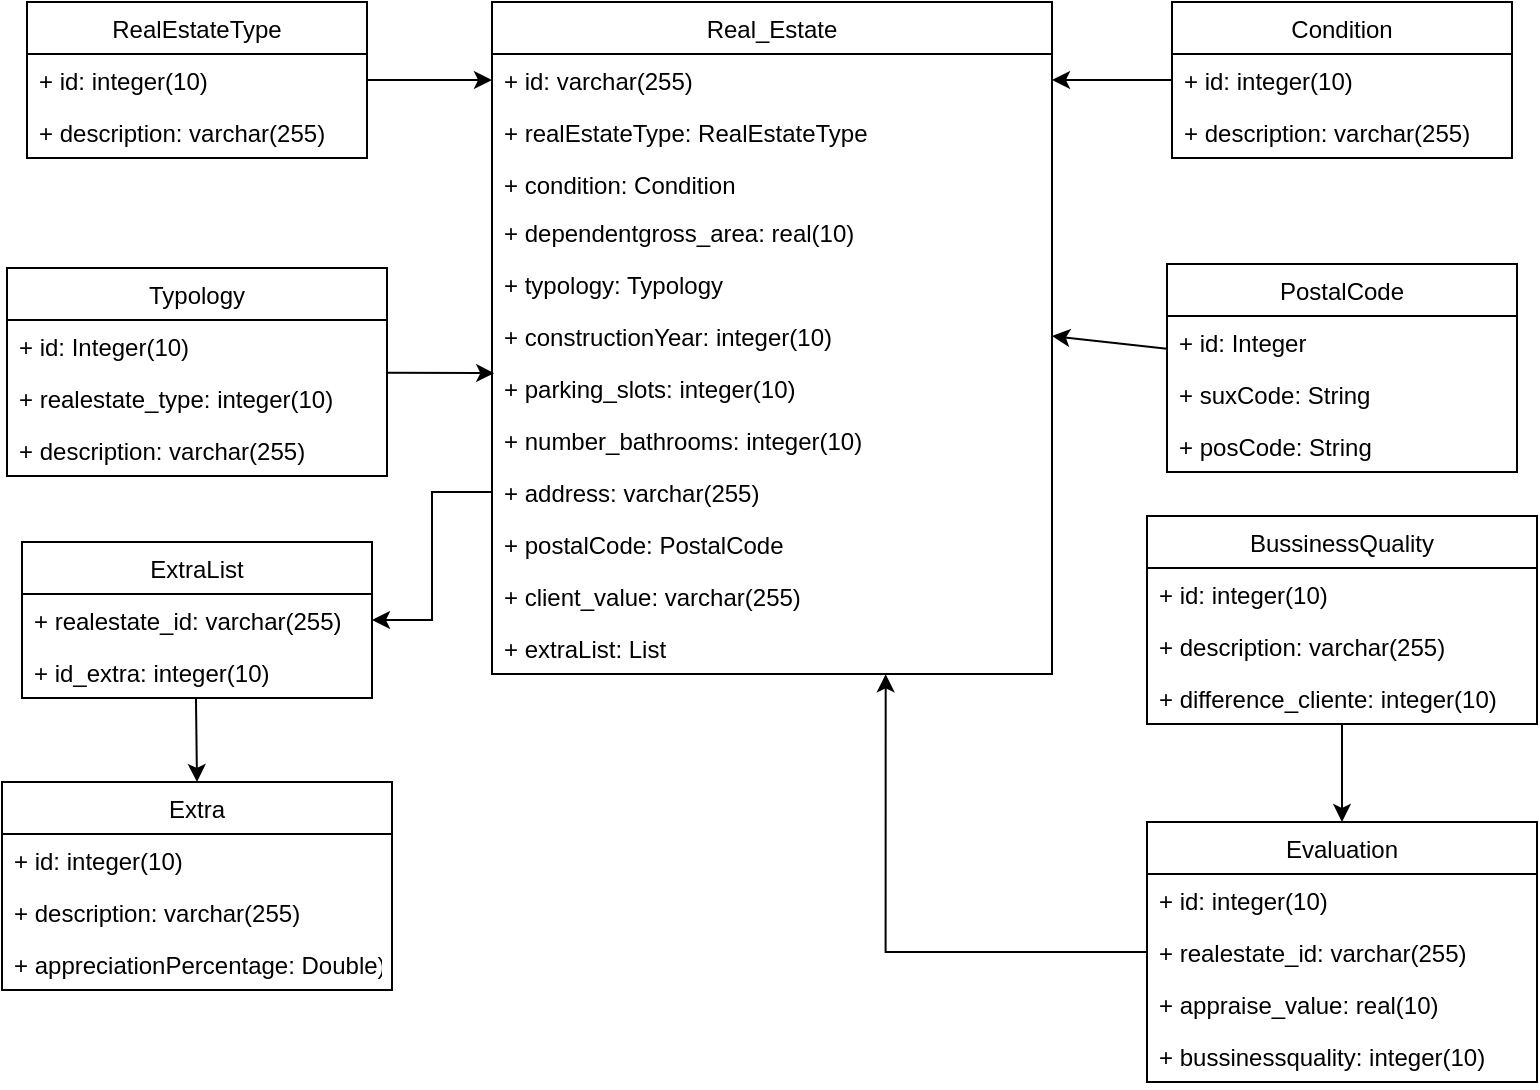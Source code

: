 <mxfile version="20.4.1" type="device"><diagram id="vkvNA5qGH4sG4ru66Nk5" name="Page-1"><mxGraphModel dx="682" dy="504" grid="1" gridSize="10" guides="1" tooltips="1" connect="1" arrows="1" fold="1" page="1" pageScale="1" pageWidth="850" pageHeight="1100" math="0" shadow="0"><root><mxCell id="0"/><mxCell id="1" parent="0"/><mxCell id="FjLEfLruH0mDrfmqtLoM-70" style="rounded=0;orthogonalLoop=1;jettySize=auto;html=1;entryX=0;entryY=0.5;entryDx=0;entryDy=0;" parent="1" source="FjLEfLruH0mDrfmqtLoM-3" target="FjLEfLruH0mDrfmqtLoM-24" edge="1"><mxGeometry relative="1" as="geometry"/></mxCell><mxCell id="FjLEfLruH0mDrfmqtLoM-3" value="RealEstateType" style="swimlane;fontStyle=0;childLayout=stackLayout;horizontal=1;startSize=26;fillColor=none;horizontalStack=0;resizeParent=1;resizeParentMax=0;resizeLast=0;collapsible=1;marginBottom=0;" parent="1" vertex="1"><mxGeometry x="37.5" y="130" width="170" height="78" as="geometry"/></mxCell><mxCell id="FjLEfLruH0mDrfmqtLoM-4" value="+ id: integer(10)" style="text;strokeColor=none;fillColor=none;align=left;verticalAlign=top;spacingLeft=4;spacingRight=4;overflow=hidden;rotatable=0;points=[[0,0.5],[1,0.5]];portConstraint=eastwest;" parent="FjLEfLruH0mDrfmqtLoM-3" vertex="1"><mxGeometry y="26" width="170" height="26" as="geometry"/></mxCell><mxCell id="FjLEfLruH0mDrfmqtLoM-5" value="+ description: varchar(255)" style="text;strokeColor=none;fillColor=none;align=left;verticalAlign=top;spacingLeft=4;spacingRight=4;overflow=hidden;rotatable=0;points=[[0,0.5],[1,0.5]];portConstraint=eastwest;" parent="FjLEfLruH0mDrfmqtLoM-3" vertex="1"><mxGeometry y="52" width="170" height="26" as="geometry"/></mxCell><mxCell id="FjLEfLruH0mDrfmqtLoM-85" style="edgeStyle=none;rounded=0;orthogonalLoop=1;jettySize=auto;html=1;entryX=0.004;entryY=0.137;entryDx=0;entryDy=0;entryPerimeter=0;" parent="1" source="FjLEfLruH0mDrfmqtLoM-11" edge="1"><mxGeometry relative="1" as="geometry"><mxPoint x="271.12" y="315.562" as="targetPoint"/></mxGeometry></mxCell><mxCell id="FjLEfLruH0mDrfmqtLoM-11" value="Typology" style="swimlane;fontStyle=0;childLayout=stackLayout;horizontal=1;startSize=26;fillColor=none;horizontalStack=0;resizeParent=1;resizeParentMax=0;resizeLast=0;collapsible=1;marginBottom=0;" parent="1" vertex="1"><mxGeometry x="27.5" y="263" width="190" height="104" as="geometry"/></mxCell><mxCell id="FjLEfLruH0mDrfmqtLoM-12" value="+ id: Integer(10)" style="text;strokeColor=none;fillColor=none;align=left;verticalAlign=top;spacingLeft=4;spacingRight=4;overflow=hidden;rotatable=0;points=[[0,0.5],[1,0.5]];portConstraint=eastwest;" parent="FjLEfLruH0mDrfmqtLoM-11" vertex="1"><mxGeometry y="26" width="190" height="26" as="geometry"/></mxCell><mxCell id="FjLEfLruH0mDrfmqtLoM-13" value="+ realestate_type: integer(10)" style="text;strokeColor=none;fillColor=none;align=left;verticalAlign=top;spacingLeft=4;spacingRight=4;overflow=hidden;rotatable=0;points=[[0,0.5],[1,0.5]];portConstraint=eastwest;" parent="FjLEfLruH0mDrfmqtLoM-11" vertex="1"><mxGeometry y="52" width="190" height="26" as="geometry"/></mxCell><mxCell id="FjLEfLruH0mDrfmqtLoM-14" value="+ description: varchar(255)" style="text;strokeColor=none;fillColor=none;align=left;verticalAlign=top;spacingLeft=4;spacingRight=4;overflow=hidden;rotatable=0;points=[[0,0.5],[1,0.5]];portConstraint=eastwest;" parent="FjLEfLruH0mDrfmqtLoM-11" vertex="1"><mxGeometry y="78" width="190" height="26" as="geometry"/></mxCell><mxCell id="FjLEfLruH0mDrfmqtLoM-79" style="edgeStyle=orthogonalEdgeStyle;rounded=0;orthogonalLoop=1;jettySize=auto;html=1;exitX=0;exitY=0.5;exitDx=0;exitDy=0;entryX=1;entryY=0.5;entryDx=0;entryDy=0;" parent="1" source="FjLEfLruH0mDrfmqtLoM-63" target="FjLEfLruH0mDrfmqtLoM-16" edge="1"><mxGeometry relative="1" as="geometry"><mxPoint x="310" y="580" as="targetPoint"/></mxGeometry></mxCell><mxCell id="FjLEfLruH0mDrfmqtLoM-15" value="ExtraList" style="swimlane;fontStyle=0;childLayout=stackLayout;horizontal=1;startSize=26;fillColor=none;horizontalStack=0;resizeParent=1;resizeParentMax=0;resizeLast=0;collapsible=1;marginBottom=0;" parent="1" vertex="1"><mxGeometry x="35" y="400" width="175" height="78" as="geometry"/></mxCell><mxCell id="FjLEfLruH0mDrfmqtLoM-16" value="+ realestate_id: varchar(255)" style="text;strokeColor=none;fillColor=none;align=left;verticalAlign=top;spacingLeft=4;spacingRight=4;overflow=hidden;rotatable=0;points=[[0,0.5],[1,0.5]];portConstraint=eastwest;" parent="FjLEfLruH0mDrfmqtLoM-15" vertex="1"><mxGeometry y="26" width="175" height="26" as="geometry"/></mxCell><mxCell id="FjLEfLruH0mDrfmqtLoM-17" value="+ id_extra: integer(10)" style="text;strokeColor=none;fillColor=none;align=left;verticalAlign=top;spacingLeft=4;spacingRight=4;overflow=hidden;rotatable=0;points=[[0,0.5],[1,0.5]];portConstraint=eastwest;" parent="FjLEfLruH0mDrfmqtLoM-15" vertex="1"><mxGeometry y="52" width="175" height="26" as="geometry"/></mxCell><mxCell id="FjLEfLruH0mDrfmqtLoM-19" value="Extra" style="swimlane;fontStyle=0;childLayout=stackLayout;horizontal=1;startSize=26;fillColor=none;horizontalStack=0;resizeParent=1;resizeParentMax=0;resizeLast=0;collapsible=1;marginBottom=0;" parent="1" vertex="1"><mxGeometry x="25" y="520" width="195" height="104" as="geometry"/></mxCell><mxCell id="FjLEfLruH0mDrfmqtLoM-20" value="+ id: integer(10)" style="text;strokeColor=none;fillColor=none;align=left;verticalAlign=top;spacingLeft=4;spacingRight=4;overflow=hidden;rotatable=0;points=[[0,0.5],[1,0.5]];portConstraint=eastwest;" parent="FjLEfLruH0mDrfmqtLoM-19" vertex="1"><mxGeometry y="26" width="195" height="26" as="geometry"/></mxCell><mxCell id="FjLEfLruH0mDrfmqtLoM-21" value="+ description: varchar(255)" style="text;strokeColor=none;fillColor=none;align=left;verticalAlign=top;spacingLeft=4;spacingRight=4;overflow=hidden;rotatable=0;points=[[0,0.5],[1,0.5]];portConstraint=eastwest;" parent="FjLEfLruH0mDrfmqtLoM-19" vertex="1"><mxGeometry y="52" width="195" height="26" as="geometry"/></mxCell><mxCell id="FjLEfLruH0mDrfmqtLoM-22" value="+ appreciationPercentage: Double)" style="text;strokeColor=none;fillColor=none;align=left;verticalAlign=top;spacingLeft=4;spacingRight=4;overflow=hidden;rotatable=0;points=[[0,0.5],[1,0.5]];portConstraint=eastwest;" parent="FjLEfLruH0mDrfmqtLoM-19" vertex="1"><mxGeometry y="78" width="195" height="26" as="geometry"/></mxCell><mxCell id="FjLEfLruH0mDrfmqtLoM-23" value="Real_Estate" style="swimlane;fontStyle=0;childLayout=stackLayout;horizontal=1;startSize=26;fillColor=none;horizontalStack=0;resizeParent=1;resizeParentMax=0;resizeLast=0;collapsible=1;marginBottom=0;" parent="1" vertex="1"><mxGeometry x="270" y="130" width="280" height="336" as="geometry"/></mxCell><mxCell id="FjLEfLruH0mDrfmqtLoM-24" value="+ id: varchar(255)" style="text;strokeColor=none;fillColor=none;align=left;verticalAlign=top;spacingLeft=4;spacingRight=4;overflow=hidden;rotatable=0;points=[[0,0.5],[1,0.5]];portConstraint=eastwest;" parent="FjLEfLruH0mDrfmqtLoM-23" vertex="1"><mxGeometry y="26" width="280" height="26" as="geometry"/></mxCell><mxCell id="FjLEfLruH0mDrfmqtLoM-31" value="+ realEstateType: RealEstateType" style="text;strokeColor=none;fillColor=none;align=left;verticalAlign=top;spacingLeft=4;spacingRight=4;overflow=hidden;rotatable=0;points=[[0,0.5],[1,0.5]];portConstraint=eastwest;" parent="FjLEfLruH0mDrfmqtLoM-23" vertex="1"><mxGeometry y="52" width="280" height="26" as="geometry"/></mxCell><mxCell id="FjLEfLruH0mDrfmqtLoM-32" value="+ condition: Condition" style="text;strokeColor=none;fillColor=none;align=left;verticalAlign=top;spacingLeft=4;spacingRight=4;overflow=hidden;rotatable=0;points=[[0,0.5],[1,0.5]];portConstraint=eastwest;" parent="FjLEfLruH0mDrfmqtLoM-23" vertex="1"><mxGeometry y="78" width="280" height="24" as="geometry"/></mxCell><mxCell id="FjLEfLruH0mDrfmqtLoM-33" value="+ dependentgross_area: real(10)" style="text;strokeColor=none;fillColor=none;align=left;verticalAlign=top;spacingLeft=4;spacingRight=4;overflow=hidden;rotatable=0;points=[[0,0.5],[1,0.5]];portConstraint=eastwest;" parent="FjLEfLruH0mDrfmqtLoM-23" vertex="1"><mxGeometry y="102" width="280" height="26" as="geometry"/></mxCell><mxCell id="FjLEfLruH0mDrfmqtLoM-34" value="+ typology: Typology" style="text;strokeColor=none;fillColor=none;align=left;verticalAlign=top;spacingLeft=4;spacingRight=4;overflow=hidden;rotatable=0;points=[[0,0.5],[1,0.5]];portConstraint=eastwest;" parent="FjLEfLruH0mDrfmqtLoM-23" vertex="1"><mxGeometry y="128" width="280" height="26" as="geometry"/></mxCell><mxCell id="FjLEfLruH0mDrfmqtLoM-35" value="+ constructionYear: integer(10)" style="text;strokeColor=none;fillColor=none;align=left;verticalAlign=top;spacingLeft=4;spacingRight=4;overflow=hidden;rotatable=0;points=[[0,0.5],[1,0.5]];portConstraint=eastwest;" parent="FjLEfLruH0mDrfmqtLoM-23" vertex="1"><mxGeometry y="154" width="280" height="26" as="geometry"/></mxCell><mxCell id="FjLEfLruH0mDrfmqtLoM-25" value="+ parking_slots: integer(10)" style="text;strokeColor=none;fillColor=none;align=left;verticalAlign=top;spacingLeft=4;spacingRight=4;overflow=hidden;rotatable=0;points=[[0,0.5],[1,0.5]];portConstraint=eastwest;" parent="FjLEfLruH0mDrfmqtLoM-23" vertex="1"><mxGeometry y="180" width="280" height="26" as="geometry"/></mxCell><mxCell id="FjLEfLruH0mDrfmqtLoM-26" value="+ number_bathrooms: integer(10)" style="text;strokeColor=none;fillColor=none;align=left;verticalAlign=top;spacingLeft=4;spacingRight=4;overflow=hidden;rotatable=0;points=[[0,0.5],[1,0.5]];portConstraint=eastwest;" parent="FjLEfLruH0mDrfmqtLoM-23" vertex="1"><mxGeometry y="206" width="280" height="26" as="geometry"/></mxCell><mxCell id="FjLEfLruH0mDrfmqtLoM-63" value="+ address: varchar(255)" style="text;strokeColor=none;fillColor=none;align=left;verticalAlign=top;spacingLeft=4;spacingRight=4;overflow=hidden;rotatable=0;points=[[0,0.5],[1,0.5]];portConstraint=eastwest;" parent="FjLEfLruH0mDrfmqtLoM-23" vertex="1"><mxGeometry y="232" width="280" height="26" as="geometry"/></mxCell><mxCell id="FjLEfLruH0mDrfmqtLoM-65" value="+ postalCode: PostalCode" style="text;strokeColor=none;fillColor=none;align=left;verticalAlign=top;spacingLeft=4;spacingRight=4;overflow=hidden;rotatable=0;points=[[0,0.5],[1,0.5]];portConstraint=eastwest;" parent="FjLEfLruH0mDrfmqtLoM-23" vertex="1"><mxGeometry y="258" width="280" height="26" as="geometry"/></mxCell><mxCell id="FjLEfLruH0mDrfmqtLoM-66" value="+ client_value: varchar(255)" style="text;strokeColor=none;fillColor=none;align=left;verticalAlign=top;spacingLeft=4;spacingRight=4;overflow=hidden;rotatable=0;points=[[0,0.5],[1,0.5]];portConstraint=eastwest;" parent="FjLEfLruH0mDrfmqtLoM-23" vertex="1"><mxGeometry y="284" width="280" height="26" as="geometry"/></mxCell><mxCell id="FjLEfLruH0mDrfmqtLoM-64" value="+ extraList: List" style="text;strokeColor=none;fillColor=none;align=left;verticalAlign=top;spacingLeft=4;spacingRight=4;overflow=hidden;rotatable=0;points=[[0,0.5],[1,0.5]];portConstraint=eastwest;" parent="FjLEfLruH0mDrfmqtLoM-23" vertex="1"><mxGeometry y="310" width="280" height="26" as="geometry"/></mxCell><mxCell id="FjLEfLruH0mDrfmqtLoM-82" style="edgeStyle=orthogonalEdgeStyle;rounded=0;orthogonalLoop=1;jettySize=auto;html=1;entryX=0.703;entryY=1.005;entryDx=0;entryDy=0;entryPerimeter=0;exitX=0;exitY=0.5;exitDx=0;exitDy=0;" parent="1" source="FjLEfLruH0mDrfmqtLoM-44" target="FjLEfLruH0mDrfmqtLoM-64" edge="1"><mxGeometry relative="1" as="geometry"><mxPoint x="460" y="510" as="targetPoint"/></mxGeometry></mxCell><mxCell id="FjLEfLruH0mDrfmqtLoM-40" value="Evaluation" style="swimlane;fontStyle=0;childLayout=stackLayout;horizontal=1;startSize=26;fillColor=none;horizontalStack=0;resizeParent=1;resizeParentMax=0;resizeLast=0;collapsible=1;marginBottom=0;" parent="1" vertex="1"><mxGeometry x="597.5" y="540" width="195" height="130" as="geometry"/></mxCell><mxCell id="FjLEfLruH0mDrfmqtLoM-41" value="+ id: integer(10)" style="text;strokeColor=none;fillColor=none;align=left;verticalAlign=top;spacingLeft=4;spacingRight=4;overflow=hidden;rotatable=0;points=[[0,0.5],[1,0.5]];portConstraint=eastwest;" parent="FjLEfLruH0mDrfmqtLoM-40" vertex="1"><mxGeometry y="26" width="195" height="26" as="geometry"/></mxCell><mxCell id="FjLEfLruH0mDrfmqtLoM-44" value="+ realestate_id: varchar(255)" style="text;strokeColor=none;fillColor=none;align=left;verticalAlign=top;spacingLeft=4;spacingRight=4;overflow=hidden;rotatable=0;points=[[0,0.5],[1,0.5]];portConstraint=eastwest;" parent="FjLEfLruH0mDrfmqtLoM-40" vertex="1"><mxGeometry y="52" width="195" height="26" as="geometry"/></mxCell><mxCell id="FjLEfLruH0mDrfmqtLoM-45" value="+ appraise_value: real(10)" style="text;strokeColor=none;fillColor=none;align=left;verticalAlign=top;spacingLeft=4;spacingRight=4;overflow=hidden;rotatable=0;points=[[0,0.5],[1,0.5]];portConstraint=eastwest;" parent="FjLEfLruH0mDrfmqtLoM-40" vertex="1"><mxGeometry y="78" width="195" height="26" as="geometry"/></mxCell><mxCell id="FjLEfLruH0mDrfmqtLoM-46" value="+ bussinessquality: integer(10)" style="text;strokeColor=none;fillColor=none;align=left;verticalAlign=top;spacingLeft=4;spacingRight=4;overflow=hidden;rotatable=0;points=[[0,0.5],[1,0.5]];portConstraint=eastwest;" parent="FjLEfLruH0mDrfmqtLoM-40" vertex="1"><mxGeometry y="104" width="195" height="26" as="geometry"/></mxCell><mxCell id="FjLEfLruH0mDrfmqtLoM-81" style="edgeStyle=orthogonalEdgeStyle;rounded=0;orthogonalLoop=1;jettySize=auto;html=1;entryX=0.5;entryY=0;entryDx=0;entryDy=0;" parent="1" source="FjLEfLruH0mDrfmqtLoM-47" target="FjLEfLruH0mDrfmqtLoM-40" edge="1"><mxGeometry relative="1" as="geometry"/></mxCell><mxCell id="FjLEfLruH0mDrfmqtLoM-47" value="BussinessQuality" style="swimlane;fontStyle=0;childLayout=stackLayout;horizontal=1;startSize=26;fillColor=none;horizontalStack=0;resizeParent=1;resizeParentMax=0;resizeLast=0;collapsible=1;marginBottom=0;" parent="1" vertex="1"><mxGeometry x="597.5" y="387" width="195" height="104" as="geometry"/></mxCell><mxCell id="FjLEfLruH0mDrfmqtLoM-48" value="+ id: integer(10)" style="text;strokeColor=none;fillColor=none;align=left;verticalAlign=top;spacingLeft=4;spacingRight=4;overflow=hidden;rotatable=0;points=[[0,0.5],[1,0.5]];portConstraint=eastwest;" parent="FjLEfLruH0mDrfmqtLoM-47" vertex="1"><mxGeometry y="26" width="195" height="26" as="geometry"/></mxCell><mxCell id="FjLEfLruH0mDrfmqtLoM-49" value="+ description: varchar(255)" style="text;strokeColor=none;fillColor=none;align=left;verticalAlign=top;spacingLeft=4;spacingRight=4;overflow=hidden;rotatable=0;points=[[0,0.5],[1,0.5]];portConstraint=eastwest;" parent="FjLEfLruH0mDrfmqtLoM-47" vertex="1"><mxGeometry y="52" width="195" height="26" as="geometry"/></mxCell><mxCell id="FjLEfLruH0mDrfmqtLoM-50" value="+ difference_cliente: integer(10)" style="text;strokeColor=none;fillColor=none;align=left;verticalAlign=top;spacingLeft=4;spacingRight=4;overflow=hidden;rotatable=0;points=[[0,0.5],[1,0.5]];portConstraint=eastwest;" parent="FjLEfLruH0mDrfmqtLoM-47" vertex="1"><mxGeometry y="78" width="195" height="26" as="geometry"/></mxCell><mxCell id="FjLEfLruH0mDrfmqtLoM-92" style="edgeStyle=none;rounded=0;orthogonalLoop=1;jettySize=auto;html=1;entryX=1;entryY=0.5;entryDx=0;entryDy=0;" parent="1" source="FjLEfLruH0mDrfmqtLoM-53" target="FjLEfLruH0mDrfmqtLoM-35" edge="1"><mxGeometry relative="1" as="geometry"/></mxCell><mxCell id="FjLEfLruH0mDrfmqtLoM-53" value="PostalCode" style="swimlane;fontStyle=0;childLayout=stackLayout;horizontal=1;startSize=26;fillColor=none;horizontalStack=0;resizeParent=1;resizeParentMax=0;resizeLast=0;collapsible=1;marginBottom=0;" parent="1" vertex="1"><mxGeometry x="607.5" y="261" width="175" height="104" as="geometry"/></mxCell><mxCell id="FjLEfLruH0mDrfmqtLoM-54" value="+ id: Integer" style="text;strokeColor=none;fillColor=none;align=left;verticalAlign=top;spacingLeft=4;spacingRight=4;overflow=hidden;rotatable=0;points=[[0,0.5],[1,0.5]];portConstraint=eastwest;" parent="FjLEfLruH0mDrfmqtLoM-53" vertex="1"><mxGeometry y="26" width="175" height="26" as="geometry"/></mxCell><mxCell id="FjLEfLruH0mDrfmqtLoM-56" value="+ suxCode: String" style="text;strokeColor=none;fillColor=none;align=left;verticalAlign=top;spacingLeft=4;spacingRight=4;overflow=hidden;rotatable=0;points=[[0,0.5],[1,0.5]];portConstraint=eastwest;" parent="FjLEfLruH0mDrfmqtLoM-53" vertex="1"><mxGeometry y="52" width="175" height="26" as="geometry"/></mxCell><mxCell id="AzATwWSMXyno2qvYf-IT-1" value="+ posCode: String" style="text;strokeColor=none;fillColor=none;align=left;verticalAlign=top;spacingLeft=4;spacingRight=4;overflow=hidden;rotatable=0;points=[[0,0.5],[1,0.5]];portConstraint=eastwest;" vertex="1" parent="FjLEfLruH0mDrfmqtLoM-53"><mxGeometry y="78" width="175" height="26" as="geometry"/></mxCell><mxCell id="FjLEfLruH0mDrfmqtLoM-84" style="edgeStyle=orthogonalEdgeStyle;rounded=0;orthogonalLoop=1;jettySize=auto;html=1;entryX=1;entryY=0.5;entryDx=0;entryDy=0;" parent="1" source="FjLEfLruH0mDrfmqtLoM-60" target="FjLEfLruH0mDrfmqtLoM-24" edge="1"><mxGeometry relative="1" as="geometry"/></mxCell><mxCell id="FjLEfLruH0mDrfmqtLoM-60" value="Condition" style="swimlane;fontStyle=0;childLayout=stackLayout;horizontal=1;startSize=26;fillColor=none;horizontalStack=0;resizeParent=1;resizeParentMax=0;resizeLast=0;collapsible=1;marginBottom=0;" parent="1" vertex="1"><mxGeometry x="610" y="130" width="170" height="78" as="geometry"><mxRectangle x="270" y="520" width="90" height="30" as="alternateBounds"/></mxGeometry></mxCell><mxCell id="FjLEfLruH0mDrfmqtLoM-61" value="+ id: integer(10)" style="text;strokeColor=none;fillColor=none;align=left;verticalAlign=top;spacingLeft=4;spacingRight=4;overflow=hidden;rotatable=0;points=[[0,0.5],[1,0.5]];portConstraint=eastwest;" parent="FjLEfLruH0mDrfmqtLoM-60" vertex="1"><mxGeometry y="26" width="170" height="26" as="geometry"/></mxCell><mxCell id="FjLEfLruH0mDrfmqtLoM-62" value="+ description: varchar(255)" style="text;strokeColor=none;fillColor=none;align=left;verticalAlign=top;spacingLeft=4;spacingRight=4;overflow=hidden;rotatable=0;points=[[0,0.5],[1,0.5]];portConstraint=eastwest;" parent="FjLEfLruH0mDrfmqtLoM-60" vertex="1"><mxGeometry y="52" width="170" height="26" as="geometry"/></mxCell><mxCell id="FjLEfLruH0mDrfmqtLoM-95" style="edgeStyle=none;rounded=0;orthogonalLoop=1;jettySize=auto;html=1;entryX=0.5;entryY=0;entryDx=0;entryDy=0;exitX=0.497;exitY=0.984;exitDx=0;exitDy=0;exitPerimeter=0;" parent="1" source="FjLEfLruH0mDrfmqtLoM-17" target="FjLEfLruH0mDrfmqtLoM-19" edge="1"><mxGeometry relative="1" as="geometry"/></mxCell></root></mxGraphModel></diagram></mxfile>